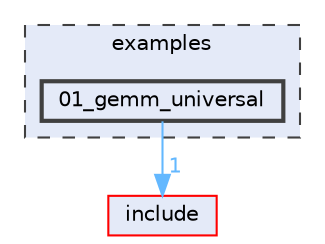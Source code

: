 digraph "examples/01_gemm_universal"
{
 // LATEX_PDF_SIZE
  bgcolor="transparent";
  edge [fontname=Helvetica,fontsize=10,labelfontname=Helvetica,labelfontsize=10];
  node [fontname=Helvetica,fontsize=10,shape=box,height=0.2,width=0.4];
  compound=true
  subgraph clusterdir_d28a4824dc47e487b107a5db32ef43c4 {
    graph [ bgcolor="#e4eaf8", pencolor="grey25", label="examples", fontname=Helvetica,fontsize=10 style="filled,dashed", URL="dir_d28a4824dc47e487b107a5db32ef43c4.html",tooltip=""]
  dir_3f34e0485cc25658d6eb30f405be9443 [label="01_gemm_universal", fillcolor="#e4eaf8", color="grey25", style="filled,bold", URL="dir_3f34e0485cc25658d6eb30f405be9443.html",tooltip=""];
  }
  dir_d44c64559bbebec7f509842c48db8b23 [label="include", fillcolor="#e4eaf8", color="red", style="filled", URL="dir_d44c64559bbebec7f509842c48db8b23.html",tooltip=""];
  dir_3f34e0485cc25658d6eb30f405be9443->dir_d44c64559bbebec7f509842c48db8b23 [headlabel="1", labeldistance=1.5 headhref="dir_000000_000033.html" color="steelblue1" fontcolor="steelblue1"];
}
